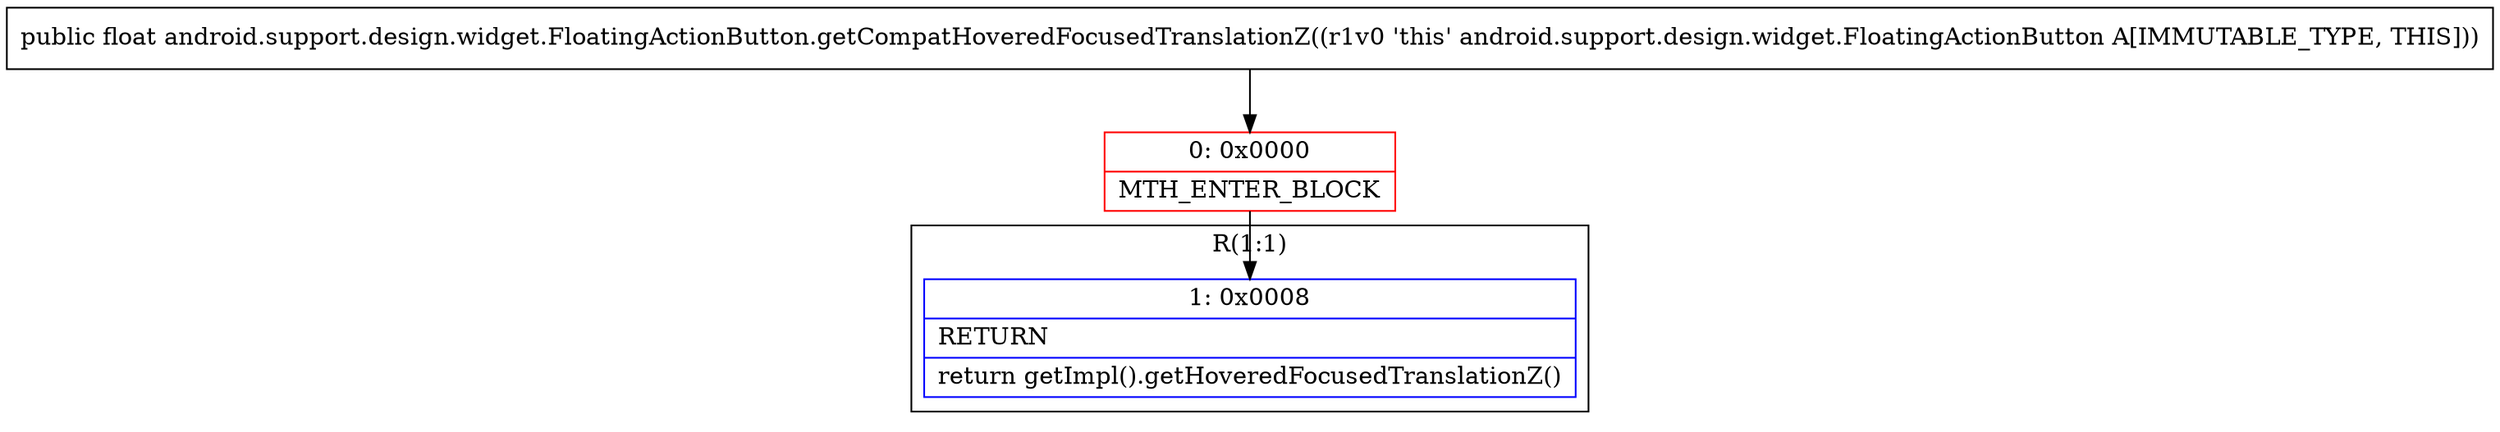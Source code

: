 digraph "CFG forandroid.support.design.widget.FloatingActionButton.getCompatHoveredFocusedTranslationZ()F" {
subgraph cluster_Region_909496854 {
label = "R(1:1)";
node [shape=record,color=blue];
Node_1 [shape=record,label="{1\:\ 0x0008|RETURN\l|return getImpl().getHoveredFocusedTranslationZ()\l}"];
}
Node_0 [shape=record,color=red,label="{0\:\ 0x0000|MTH_ENTER_BLOCK\l}"];
MethodNode[shape=record,label="{public float android.support.design.widget.FloatingActionButton.getCompatHoveredFocusedTranslationZ((r1v0 'this' android.support.design.widget.FloatingActionButton A[IMMUTABLE_TYPE, THIS])) }"];
MethodNode -> Node_0;
Node_0 -> Node_1;
}

